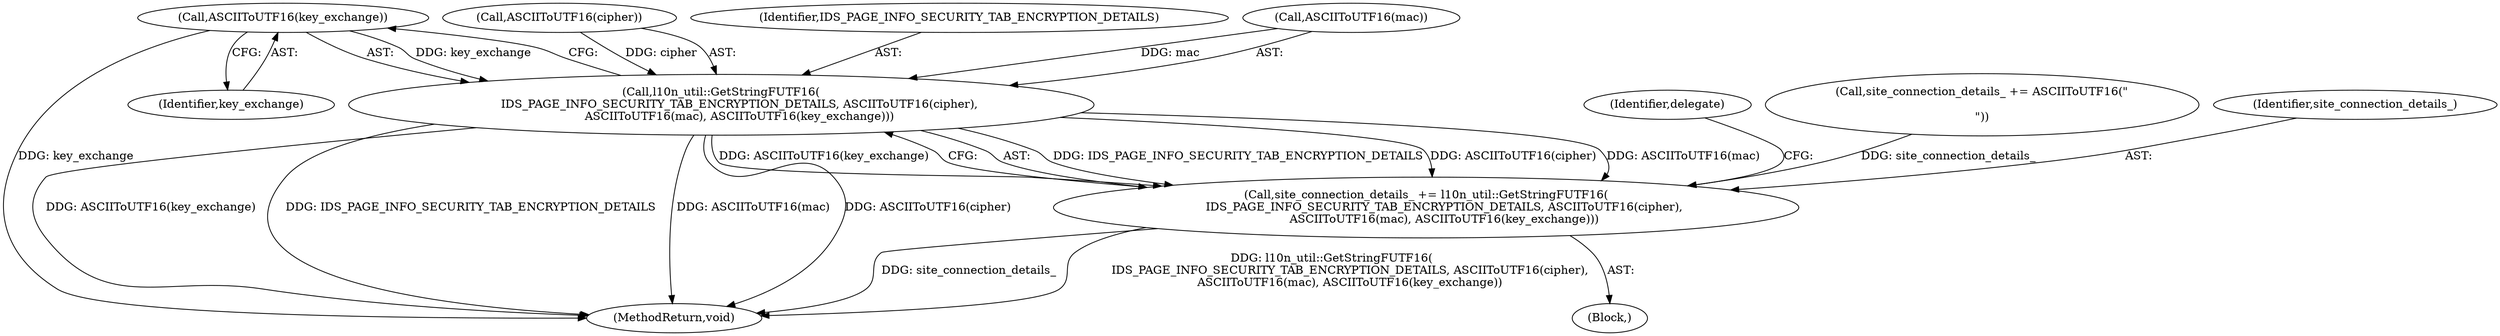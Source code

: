 digraph "0_Chrome_7cde8513c12a6e8ec5d1d1eb1cfd078d9adad3ef@pointer" {
"1000613" [label="(Call,ASCIIToUTF16(key_exchange))"];
"1000607" [label="(Call,l10n_util::GetStringFUTF16(\n          IDS_PAGE_INFO_SECURITY_TAB_ENCRYPTION_DETAILS, ASCIIToUTF16(cipher),\n          ASCIIToUTF16(mac), ASCIIToUTF16(key_exchange)))"];
"1000605" [label="(Call,site_connection_details_ += l10n_util::GetStringFUTF16(\n          IDS_PAGE_INFO_SECURITY_TAB_ENCRYPTION_DETAILS, ASCIIToUTF16(cipher),\n          ASCIIToUTF16(mac), ASCIIToUTF16(key_exchange)))"];
"1000614" [label="(Identifier,key_exchange)"];
"1000609" [label="(Call,ASCIIToUTF16(cipher))"];
"1000608" [label="(Identifier,IDS_PAGE_INFO_SECURITY_TAB_ENCRYPTION_DETAILS)"];
"1000605" [label="(Call,site_connection_details_ += l10n_util::GetStringFUTF16(\n          IDS_PAGE_INFO_SECURITY_TAB_ENCRYPTION_DETAILS, ASCIIToUTF16(cipher),\n          ASCIIToUTF16(mac), ASCIIToUTF16(key_exchange)))"];
"1000604" [label="(Block,)"];
"1000607" [label="(Call,l10n_util::GetStringFUTF16(\n          IDS_PAGE_INFO_SECURITY_TAB_ENCRYPTION_DETAILS, ASCIIToUTF16(cipher),\n          ASCIIToUTF16(mac), ASCIIToUTF16(key_exchange)))"];
"1000617" [label="(Identifier,delegate)"];
"1000571" [label="(Call,site_connection_details_ += ASCIIToUTF16(\"\n\n\"))"];
"1000613" [label="(Call,ASCIIToUTF16(key_exchange))"];
"1000606" [label="(Identifier,site_connection_details_)"];
"1000611" [label="(Call,ASCIIToUTF16(mac))"];
"1000626" [label="(MethodReturn,void)"];
"1000613" -> "1000607"  [label="AST: "];
"1000613" -> "1000614"  [label="CFG: "];
"1000614" -> "1000613"  [label="AST: "];
"1000607" -> "1000613"  [label="CFG: "];
"1000613" -> "1000626"  [label="DDG: key_exchange"];
"1000613" -> "1000607"  [label="DDG: key_exchange"];
"1000607" -> "1000605"  [label="AST: "];
"1000608" -> "1000607"  [label="AST: "];
"1000609" -> "1000607"  [label="AST: "];
"1000611" -> "1000607"  [label="AST: "];
"1000605" -> "1000607"  [label="CFG: "];
"1000607" -> "1000626"  [label="DDG: ASCIIToUTF16(key_exchange)"];
"1000607" -> "1000626"  [label="DDG: IDS_PAGE_INFO_SECURITY_TAB_ENCRYPTION_DETAILS"];
"1000607" -> "1000626"  [label="DDG: ASCIIToUTF16(mac)"];
"1000607" -> "1000626"  [label="DDG: ASCIIToUTF16(cipher)"];
"1000607" -> "1000605"  [label="DDG: IDS_PAGE_INFO_SECURITY_TAB_ENCRYPTION_DETAILS"];
"1000607" -> "1000605"  [label="DDG: ASCIIToUTF16(cipher)"];
"1000607" -> "1000605"  [label="DDG: ASCIIToUTF16(mac)"];
"1000607" -> "1000605"  [label="DDG: ASCIIToUTF16(key_exchange)"];
"1000609" -> "1000607"  [label="DDG: cipher"];
"1000611" -> "1000607"  [label="DDG: mac"];
"1000605" -> "1000604"  [label="AST: "];
"1000606" -> "1000605"  [label="AST: "];
"1000617" -> "1000605"  [label="CFG: "];
"1000605" -> "1000626"  [label="DDG: l10n_util::GetStringFUTF16(\n          IDS_PAGE_INFO_SECURITY_TAB_ENCRYPTION_DETAILS, ASCIIToUTF16(cipher),\n          ASCIIToUTF16(mac), ASCIIToUTF16(key_exchange))"];
"1000605" -> "1000626"  [label="DDG: site_connection_details_"];
"1000571" -> "1000605"  [label="DDG: site_connection_details_"];
}
